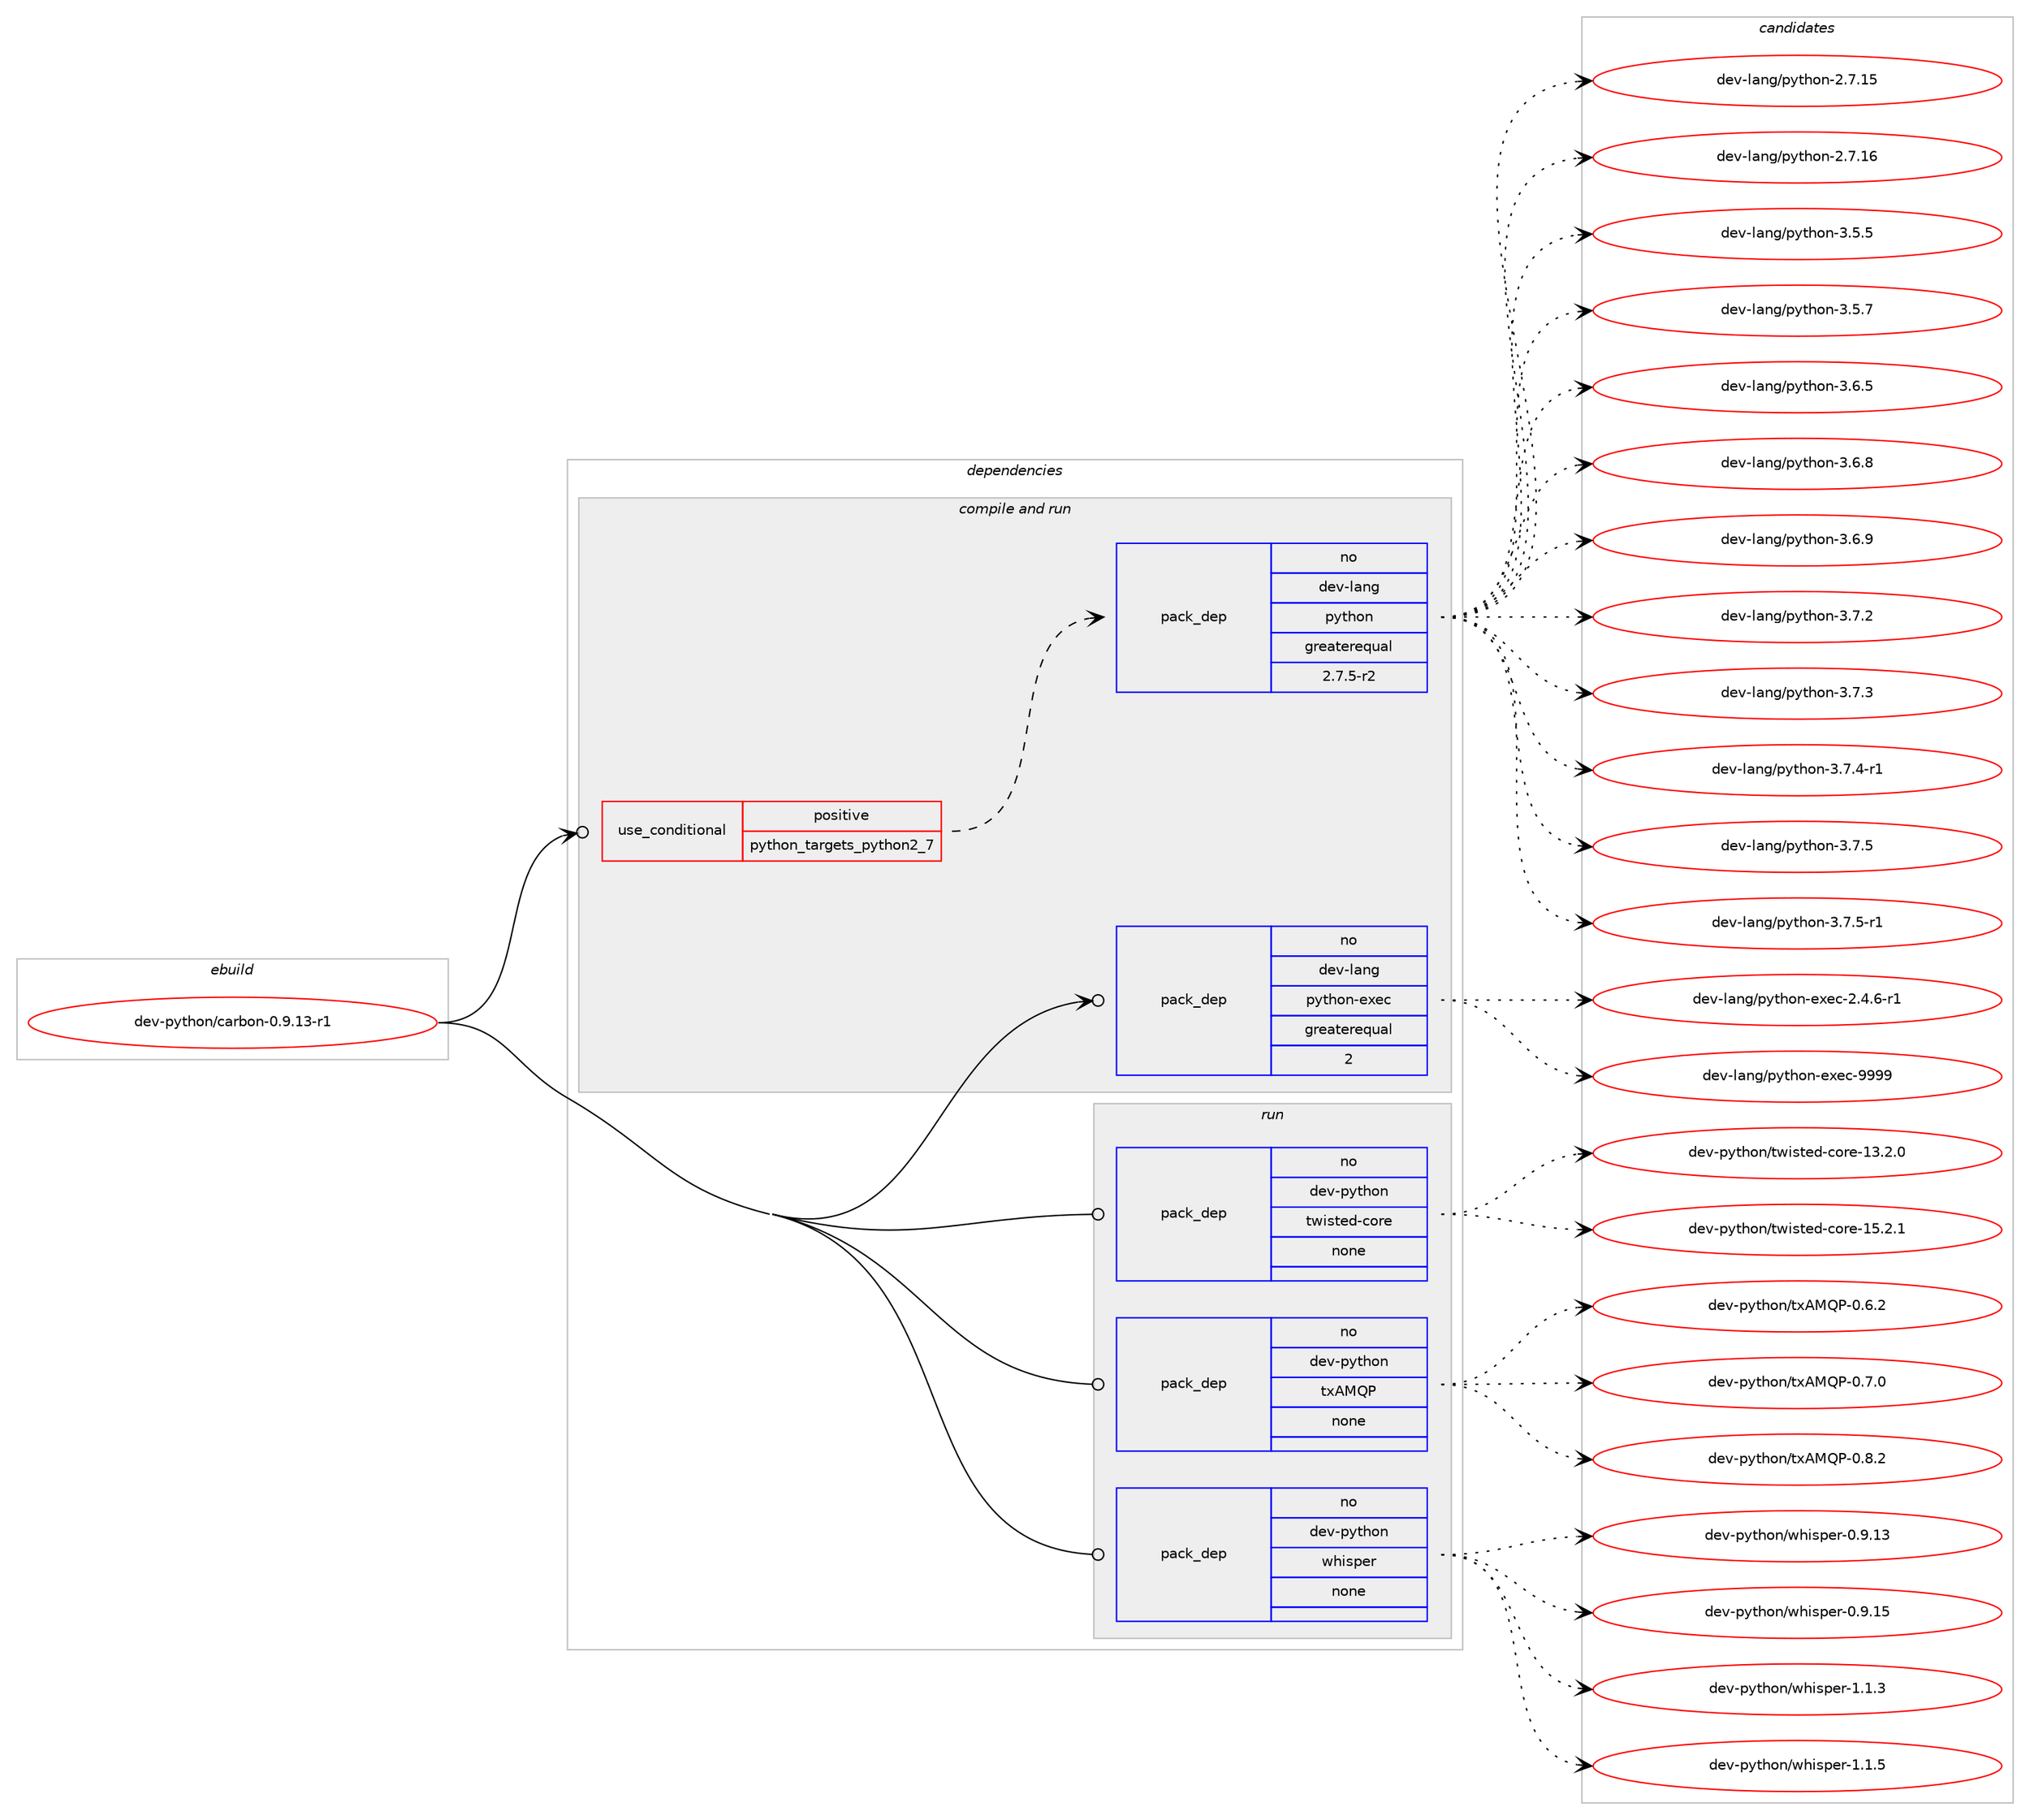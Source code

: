 digraph prolog {

# *************
# Graph options
# *************

newrank=true;
concentrate=true;
compound=true;
graph [rankdir=LR,fontname=Helvetica,fontsize=10,ranksep=1.5];#, ranksep=2.5, nodesep=0.2];
edge  [arrowhead=vee];
node  [fontname=Helvetica,fontsize=10];

# **********
# The ebuild
# **********

subgraph cluster_leftcol {
color=gray;
rank=same;
label=<<i>ebuild</i>>;
id [label="dev-python/carbon-0.9.13-r1", color=red, width=4, href="../dev-python/carbon-0.9.13-r1.svg"];
}

# ****************
# The dependencies
# ****************

subgraph cluster_midcol {
color=gray;
label=<<i>dependencies</i>>;
subgraph cluster_compile {
fillcolor="#eeeeee";
style=filled;
label=<<i>compile</i>>;
}
subgraph cluster_compileandrun {
fillcolor="#eeeeee";
style=filled;
label=<<i>compile and run</i>>;
subgraph cond137254 {
dependency598000 [label=<<TABLE BORDER="0" CELLBORDER="1" CELLSPACING="0" CELLPADDING="4"><TR><TD ROWSPAN="3" CELLPADDING="10">use_conditional</TD></TR><TR><TD>positive</TD></TR><TR><TD>python_targets_python2_7</TD></TR></TABLE>>, shape=none, color=red];
subgraph pack448967 {
dependency598001 [label=<<TABLE BORDER="0" CELLBORDER="1" CELLSPACING="0" CELLPADDING="4" WIDTH="220"><TR><TD ROWSPAN="6" CELLPADDING="30">pack_dep</TD></TR><TR><TD WIDTH="110">no</TD></TR><TR><TD>dev-lang</TD></TR><TR><TD>python</TD></TR><TR><TD>greaterequal</TD></TR><TR><TD>2.7.5-r2</TD></TR></TABLE>>, shape=none, color=blue];
}
dependency598000:e -> dependency598001:w [weight=20,style="dashed",arrowhead="vee"];
}
id:e -> dependency598000:w [weight=20,style="solid",arrowhead="odotvee"];
subgraph pack448968 {
dependency598002 [label=<<TABLE BORDER="0" CELLBORDER="1" CELLSPACING="0" CELLPADDING="4" WIDTH="220"><TR><TD ROWSPAN="6" CELLPADDING="30">pack_dep</TD></TR><TR><TD WIDTH="110">no</TD></TR><TR><TD>dev-lang</TD></TR><TR><TD>python-exec</TD></TR><TR><TD>greaterequal</TD></TR><TR><TD>2</TD></TR></TABLE>>, shape=none, color=blue];
}
id:e -> dependency598002:w [weight=20,style="solid",arrowhead="odotvee"];
}
subgraph cluster_run {
fillcolor="#eeeeee";
style=filled;
label=<<i>run</i>>;
subgraph pack448969 {
dependency598003 [label=<<TABLE BORDER="0" CELLBORDER="1" CELLSPACING="0" CELLPADDING="4" WIDTH="220"><TR><TD ROWSPAN="6" CELLPADDING="30">pack_dep</TD></TR><TR><TD WIDTH="110">no</TD></TR><TR><TD>dev-python</TD></TR><TR><TD>twisted-core</TD></TR><TR><TD>none</TD></TR><TR><TD></TD></TR></TABLE>>, shape=none, color=blue];
}
id:e -> dependency598003:w [weight=20,style="solid",arrowhead="odot"];
subgraph pack448970 {
dependency598004 [label=<<TABLE BORDER="0" CELLBORDER="1" CELLSPACING="0" CELLPADDING="4" WIDTH="220"><TR><TD ROWSPAN="6" CELLPADDING="30">pack_dep</TD></TR><TR><TD WIDTH="110">no</TD></TR><TR><TD>dev-python</TD></TR><TR><TD>txAMQP</TD></TR><TR><TD>none</TD></TR><TR><TD></TD></TR></TABLE>>, shape=none, color=blue];
}
id:e -> dependency598004:w [weight=20,style="solid",arrowhead="odot"];
subgraph pack448971 {
dependency598005 [label=<<TABLE BORDER="0" CELLBORDER="1" CELLSPACING="0" CELLPADDING="4" WIDTH="220"><TR><TD ROWSPAN="6" CELLPADDING="30">pack_dep</TD></TR><TR><TD WIDTH="110">no</TD></TR><TR><TD>dev-python</TD></TR><TR><TD>whisper</TD></TR><TR><TD>none</TD></TR><TR><TD></TD></TR></TABLE>>, shape=none, color=blue];
}
id:e -> dependency598005:w [weight=20,style="solid",arrowhead="odot"];
}
}

# **************
# The candidates
# **************

subgraph cluster_choices {
rank=same;
color=gray;
label=<<i>candidates</i>>;

subgraph choice448967 {
color=black;
nodesep=1;
choice10010111845108971101034711212111610411111045504655464953 [label="dev-lang/python-2.7.15", color=red, width=4,href="../dev-lang/python-2.7.15.svg"];
choice10010111845108971101034711212111610411111045504655464954 [label="dev-lang/python-2.7.16", color=red, width=4,href="../dev-lang/python-2.7.16.svg"];
choice100101118451089711010347112121116104111110455146534653 [label="dev-lang/python-3.5.5", color=red, width=4,href="../dev-lang/python-3.5.5.svg"];
choice100101118451089711010347112121116104111110455146534655 [label="dev-lang/python-3.5.7", color=red, width=4,href="../dev-lang/python-3.5.7.svg"];
choice100101118451089711010347112121116104111110455146544653 [label="dev-lang/python-3.6.5", color=red, width=4,href="../dev-lang/python-3.6.5.svg"];
choice100101118451089711010347112121116104111110455146544656 [label="dev-lang/python-3.6.8", color=red, width=4,href="../dev-lang/python-3.6.8.svg"];
choice100101118451089711010347112121116104111110455146544657 [label="dev-lang/python-3.6.9", color=red, width=4,href="../dev-lang/python-3.6.9.svg"];
choice100101118451089711010347112121116104111110455146554650 [label="dev-lang/python-3.7.2", color=red, width=4,href="../dev-lang/python-3.7.2.svg"];
choice100101118451089711010347112121116104111110455146554651 [label="dev-lang/python-3.7.3", color=red, width=4,href="../dev-lang/python-3.7.3.svg"];
choice1001011184510897110103471121211161041111104551465546524511449 [label="dev-lang/python-3.7.4-r1", color=red, width=4,href="../dev-lang/python-3.7.4-r1.svg"];
choice100101118451089711010347112121116104111110455146554653 [label="dev-lang/python-3.7.5", color=red, width=4,href="../dev-lang/python-3.7.5.svg"];
choice1001011184510897110103471121211161041111104551465546534511449 [label="dev-lang/python-3.7.5-r1", color=red, width=4,href="../dev-lang/python-3.7.5-r1.svg"];
dependency598001:e -> choice10010111845108971101034711212111610411111045504655464953:w [style=dotted,weight="100"];
dependency598001:e -> choice10010111845108971101034711212111610411111045504655464954:w [style=dotted,weight="100"];
dependency598001:e -> choice100101118451089711010347112121116104111110455146534653:w [style=dotted,weight="100"];
dependency598001:e -> choice100101118451089711010347112121116104111110455146534655:w [style=dotted,weight="100"];
dependency598001:e -> choice100101118451089711010347112121116104111110455146544653:w [style=dotted,weight="100"];
dependency598001:e -> choice100101118451089711010347112121116104111110455146544656:w [style=dotted,weight="100"];
dependency598001:e -> choice100101118451089711010347112121116104111110455146544657:w [style=dotted,weight="100"];
dependency598001:e -> choice100101118451089711010347112121116104111110455146554650:w [style=dotted,weight="100"];
dependency598001:e -> choice100101118451089711010347112121116104111110455146554651:w [style=dotted,weight="100"];
dependency598001:e -> choice1001011184510897110103471121211161041111104551465546524511449:w [style=dotted,weight="100"];
dependency598001:e -> choice100101118451089711010347112121116104111110455146554653:w [style=dotted,weight="100"];
dependency598001:e -> choice1001011184510897110103471121211161041111104551465546534511449:w [style=dotted,weight="100"];
}
subgraph choice448968 {
color=black;
nodesep=1;
choice10010111845108971101034711212111610411111045101120101994550465246544511449 [label="dev-lang/python-exec-2.4.6-r1", color=red, width=4,href="../dev-lang/python-exec-2.4.6-r1.svg"];
choice10010111845108971101034711212111610411111045101120101994557575757 [label="dev-lang/python-exec-9999", color=red, width=4,href="../dev-lang/python-exec-9999.svg"];
dependency598002:e -> choice10010111845108971101034711212111610411111045101120101994550465246544511449:w [style=dotted,weight="100"];
dependency598002:e -> choice10010111845108971101034711212111610411111045101120101994557575757:w [style=dotted,weight="100"];
}
subgraph choice448969 {
color=black;
nodesep=1;
choice1001011184511212111610411111047116119105115116101100459911111410145495146504648 [label="dev-python/twisted-core-13.2.0", color=red, width=4,href="../dev-python/twisted-core-13.2.0.svg"];
choice1001011184511212111610411111047116119105115116101100459911111410145495346504649 [label="dev-python/twisted-core-15.2.1", color=red, width=4,href="../dev-python/twisted-core-15.2.1.svg"];
dependency598003:e -> choice1001011184511212111610411111047116119105115116101100459911111410145495146504648:w [style=dotted,weight="100"];
dependency598003:e -> choice1001011184511212111610411111047116119105115116101100459911111410145495346504649:w [style=dotted,weight="100"];
}
subgraph choice448970 {
color=black;
nodesep=1;
choice100101118451121211161041111104711612065778180454846544650 [label="dev-python/txAMQP-0.6.2", color=red, width=4,href="../dev-python/txAMQP-0.6.2.svg"];
choice100101118451121211161041111104711612065778180454846554648 [label="dev-python/txAMQP-0.7.0", color=red, width=4,href="../dev-python/txAMQP-0.7.0.svg"];
choice100101118451121211161041111104711612065778180454846564650 [label="dev-python/txAMQP-0.8.2", color=red, width=4,href="../dev-python/txAMQP-0.8.2.svg"];
dependency598004:e -> choice100101118451121211161041111104711612065778180454846544650:w [style=dotted,weight="100"];
dependency598004:e -> choice100101118451121211161041111104711612065778180454846554648:w [style=dotted,weight="100"];
dependency598004:e -> choice100101118451121211161041111104711612065778180454846564650:w [style=dotted,weight="100"];
}
subgraph choice448971 {
color=black;
nodesep=1;
choice100101118451121211161041111104711910410511511210111445484657464951 [label="dev-python/whisper-0.9.13", color=red, width=4,href="../dev-python/whisper-0.9.13.svg"];
choice100101118451121211161041111104711910410511511210111445484657464953 [label="dev-python/whisper-0.9.15", color=red, width=4,href="../dev-python/whisper-0.9.15.svg"];
choice1001011184511212111610411111047119104105115112101114454946494651 [label="dev-python/whisper-1.1.3", color=red, width=4,href="../dev-python/whisper-1.1.3.svg"];
choice1001011184511212111610411111047119104105115112101114454946494653 [label="dev-python/whisper-1.1.5", color=red, width=4,href="../dev-python/whisper-1.1.5.svg"];
dependency598005:e -> choice100101118451121211161041111104711910410511511210111445484657464951:w [style=dotted,weight="100"];
dependency598005:e -> choice100101118451121211161041111104711910410511511210111445484657464953:w [style=dotted,weight="100"];
dependency598005:e -> choice1001011184511212111610411111047119104105115112101114454946494651:w [style=dotted,weight="100"];
dependency598005:e -> choice1001011184511212111610411111047119104105115112101114454946494653:w [style=dotted,weight="100"];
}
}

}
